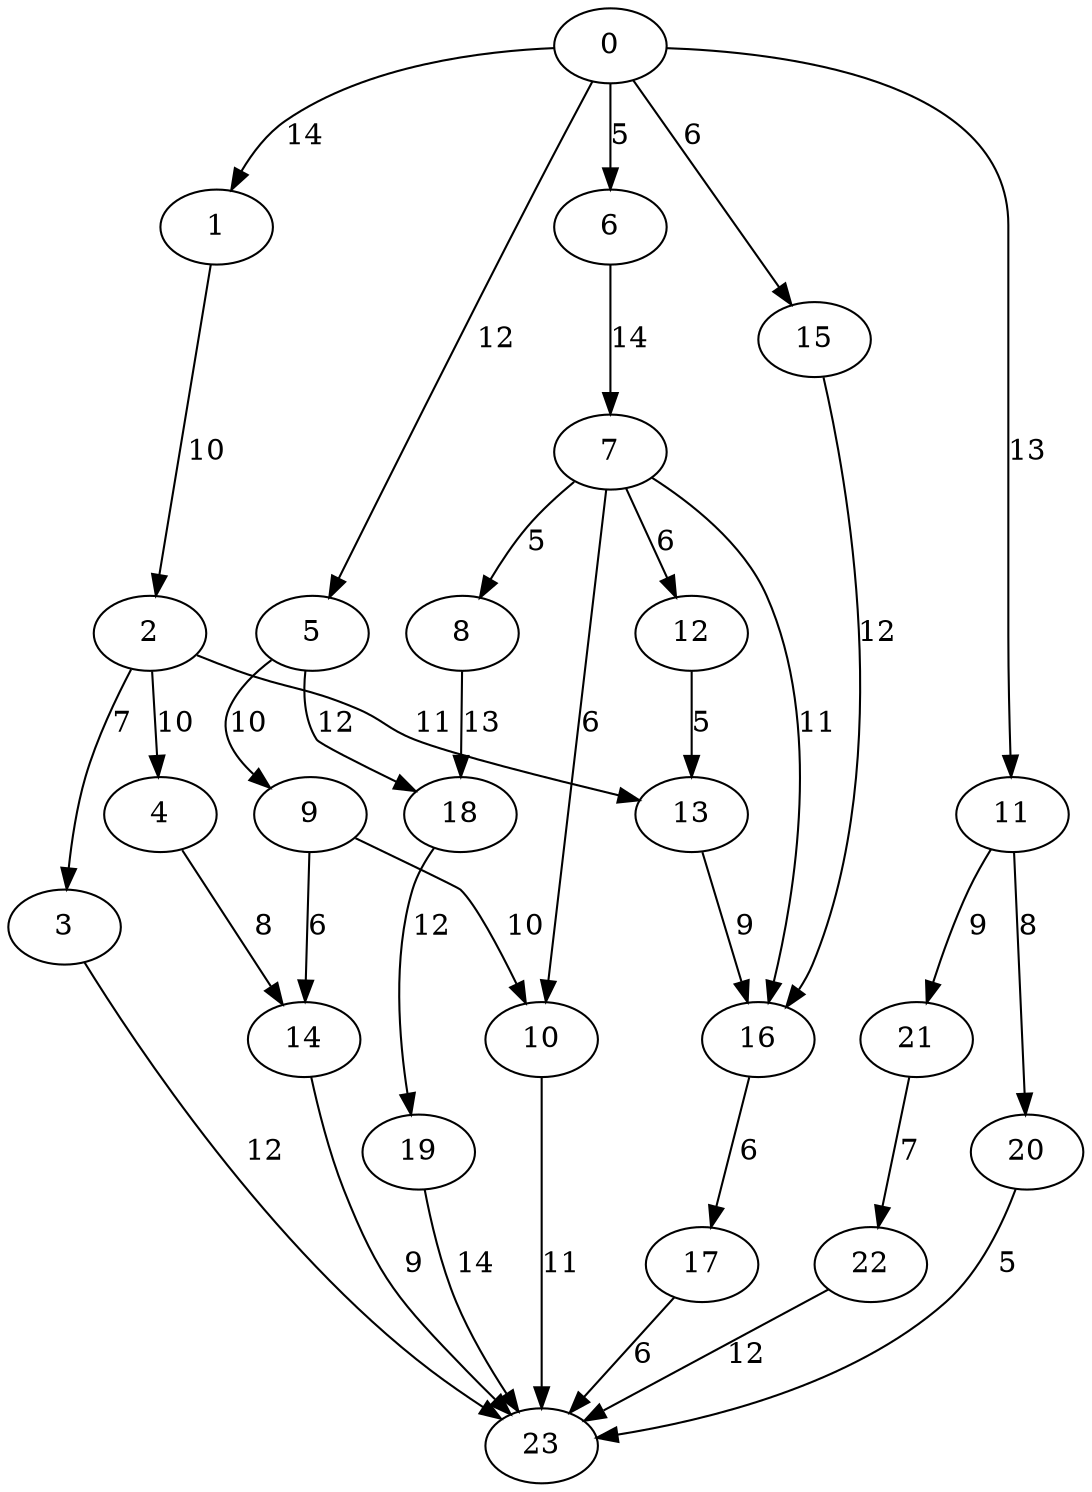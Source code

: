 digraph t20p8_15 {
0 -> 1 [ label = 14 ];
0 -> 5 [ label = 12 ];
0 -> 6 [ label = 5 ];
0 -> 11 [ label = 13 ];
0 -> 15 [ label = 6 ];
1 -> 2 [ label = 10 ];
2 -> 3 [ label = 7 ];
2 -> 4 [ label = 10 ];
2 -> 13 [ label = 11 ];
3 -> 23 [ label = 12 ];
4 -> 14 [ label = 8 ];
5 -> 9 [ label = 10 ];
5 -> 18 [ label = 12 ];
6 -> 7 [ label = 14 ];
7 -> 8 [ label = 5 ];
7 -> 10 [ label = 6 ];
7 -> 12 [ label = 6 ];
7 -> 16 [ label = 11 ];
8 -> 18 [ label = 13 ];
9 -> 10 [ label = 10 ];
9 -> 14 [ label = 6 ];
10 -> 23 [ label = 11 ];
11 -> 20 [ label = 8 ];
11 -> 21 [ label = 9 ];
12 -> 13 [ label = 5 ];
13 -> 16 [ label = 9 ];
14 -> 23 [ label = 9 ];
15 -> 16 [ label = 12 ];
16 -> 17 [ label = 6 ];
17 -> 23 [ label = 6 ];
18 -> 19 [ label = 12 ];
19 -> 23 [ label = 14 ];
20 -> 23 [ label = 5 ];
21 -> 22 [ label = 7 ];
22 -> 23 [ label = 12 ];
 }

